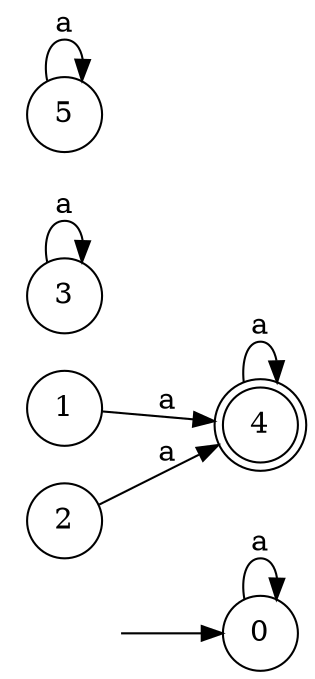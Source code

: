 digraph {
  rankdir=LR;
  0 [label="0", shape = circle];
  0 -> 0 [label="a"];
  1 [label="1", shape = circle];
  1 -> 4 [label="a"];
  2 [label="2", shape = circle];
  2 -> 4 [label="a"];
  3 [label="3", shape = circle];
  3 -> 3 [label="a"];
  4 [label="4", shape = doublecircle];
  4 -> 4 [label="a"];
  5 [label="5", shape = circle];
  5 -> 5 [label="a"];
  6 [label="", shape = plaintext];
  6 -> 0 [label=""];
}
